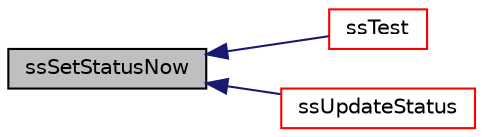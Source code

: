 digraph "ssSetStatusNow"
{
  edge [fontname="Helvetica",fontsize="10",labelfontname="Helvetica",labelfontsize="10"];
  node [fontname="Helvetica",fontsize="10",shape=record];
  rankdir="LR";
  Node30 [label="ssSetStatusNow",height=0.2,width=0.4,color="black", fillcolor="grey75", style="filled", fontcolor="black"];
  Node30 -> Node31 [dir="back",color="midnightblue",fontsize="10",style="solid",fontname="Helvetica"];
  Node31 [label="ssTest",height=0.2,width=0.4,color="red", fillcolor="white", style="filled",URL="$status_8c.html#a965d11d38c1ccddb703fe6e29d087d8d"];
  Node30 -> Node34 [dir="back",color="midnightblue",fontsize="10",style="solid",fontname="Helvetica"];
  Node34 [label="ssUpdateStatus",height=0.2,width=0.4,color="red", fillcolor="white", style="filled",URL="$status_8c.html#a163c3ee102397bef342e6e3e56b78a69"];
}
